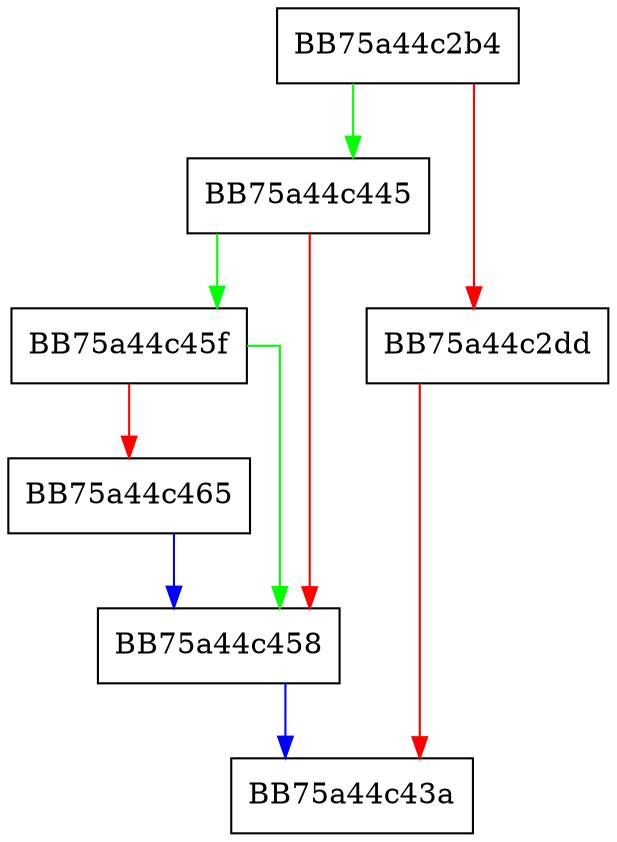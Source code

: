 digraph Init {
  node [shape="box"];
  graph [splines=ortho];
  BB75a44c2b4 -> BB75a44c445 [color="green"];
  BB75a44c2b4 -> BB75a44c2dd [color="red"];
  BB75a44c2dd -> BB75a44c43a [color="red"];
  BB75a44c445 -> BB75a44c45f [color="green"];
  BB75a44c445 -> BB75a44c458 [color="red"];
  BB75a44c458 -> BB75a44c43a [color="blue"];
  BB75a44c45f -> BB75a44c458 [color="green"];
  BB75a44c45f -> BB75a44c465 [color="red"];
  BB75a44c465 -> BB75a44c458 [color="blue"];
}